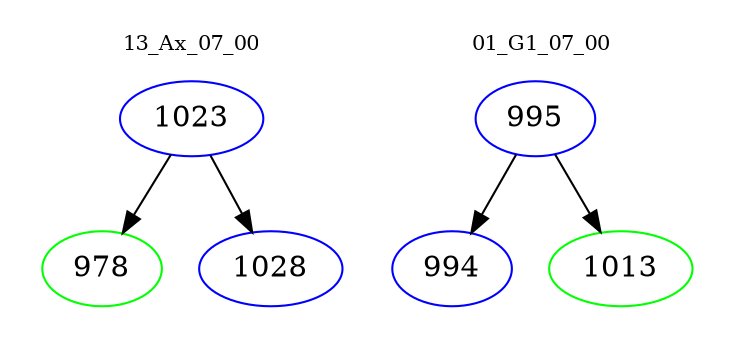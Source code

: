 digraph{
subgraph cluster_0 {
color = white
label = "13_Ax_07_00";
fontsize=10;
T0_1023 [label="1023", color="blue"]
T0_1023 -> T0_978 [color="black"]
T0_978 [label="978", color="green"]
T0_1023 -> T0_1028 [color="black"]
T0_1028 [label="1028", color="blue"]
}
subgraph cluster_1 {
color = white
label = "01_G1_07_00";
fontsize=10;
T1_995 [label="995", color="blue"]
T1_995 -> T1_994 [color="black"]
T1_994 [label="994", color="blue"]
T1_995 -> T1_1013 [color="black"]
T1_1013 [label="1013", color="green"]
}
}
